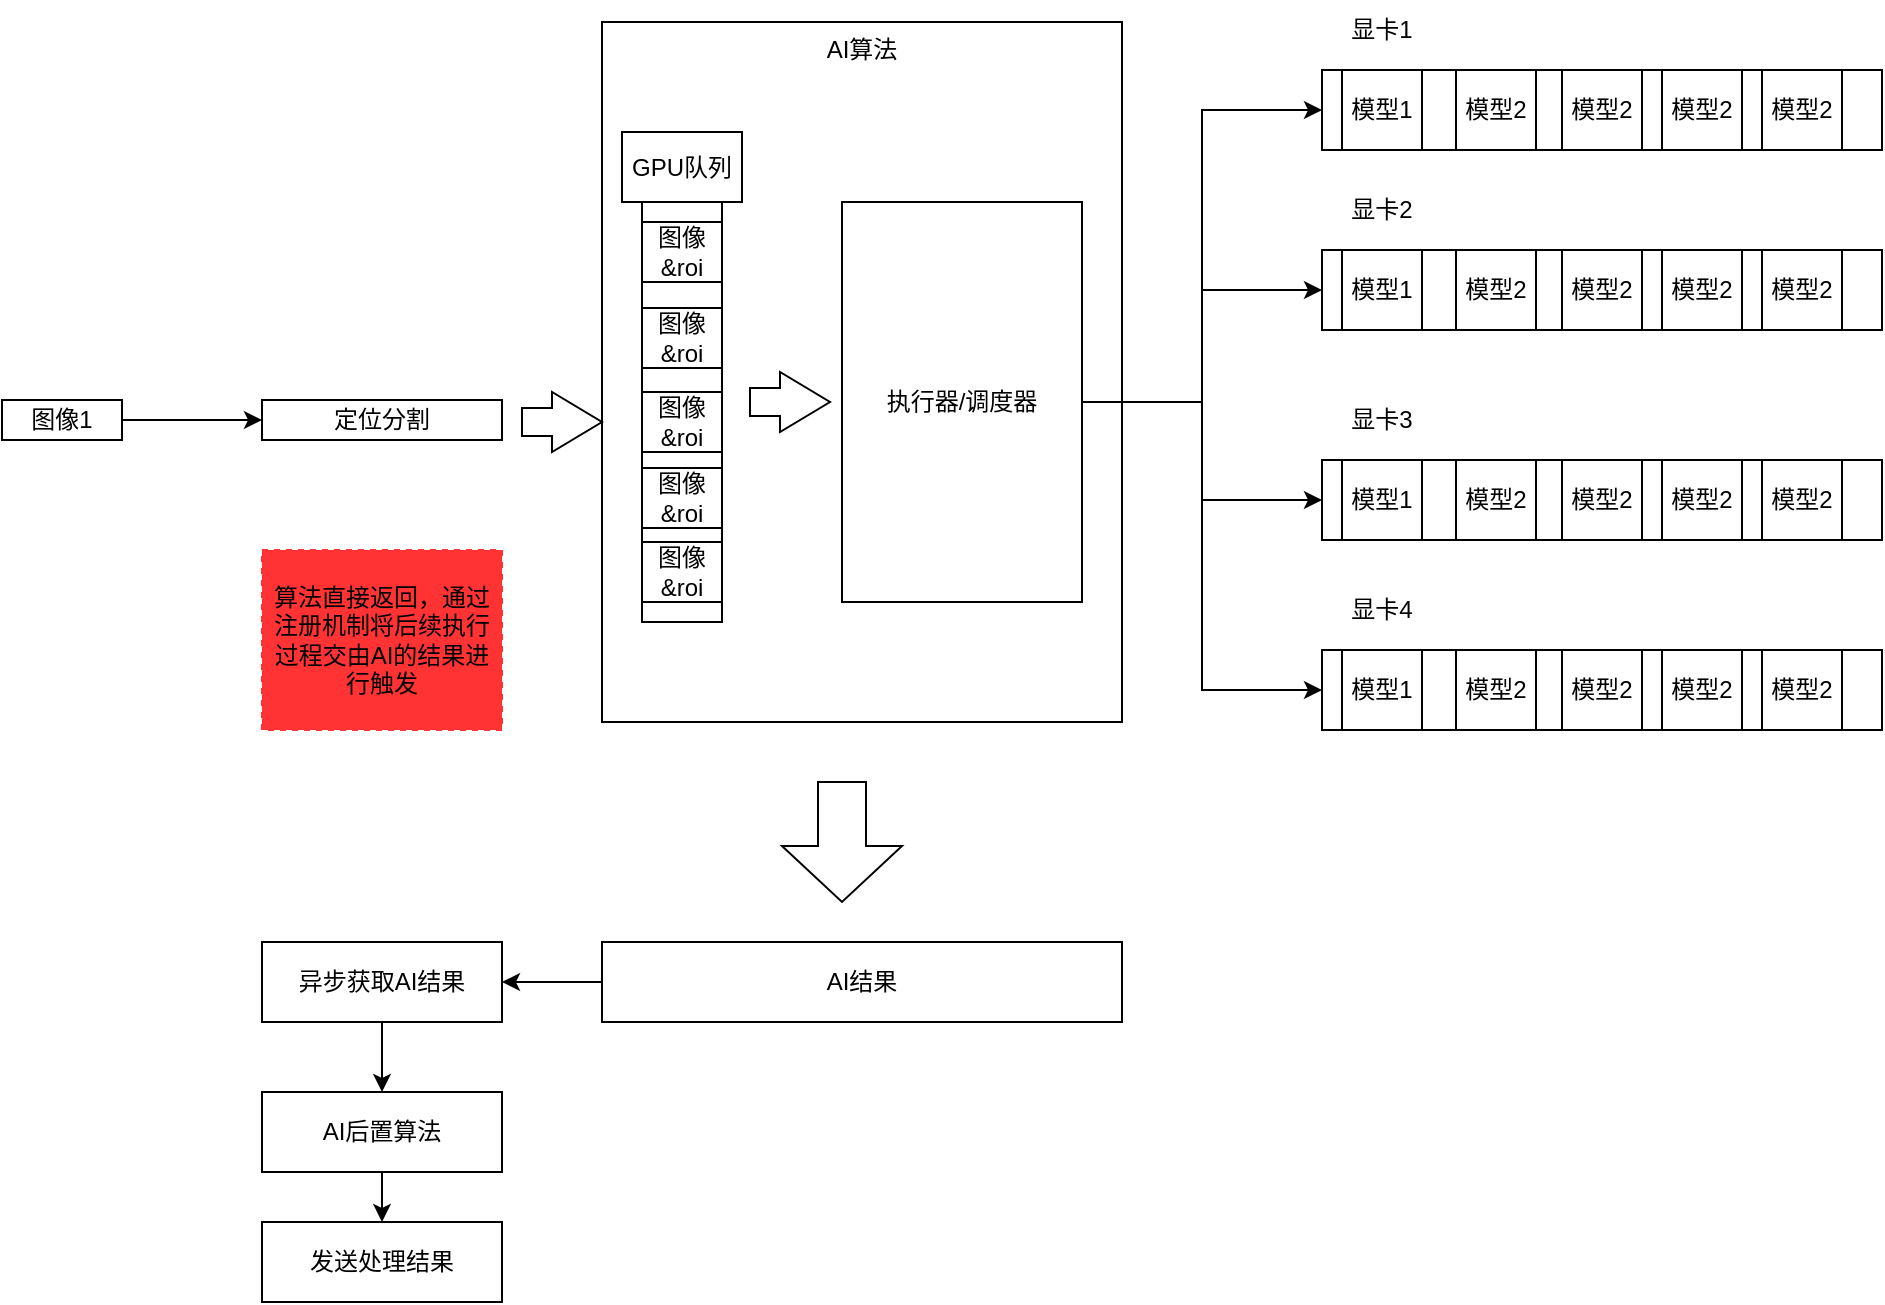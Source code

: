 <mxfile version="21.1.1" type="github">
  <diagram name="第 1 页" id="UZ4egAG0o7tEr1WiE8b2">
    <mxGraphModel dx="1377" dy="796" grid="1" gridSize="10" guides="1" tooltips="1" connect="1" arrows="1" fold="1" page="1" pageScale="1" pageWidth="827" pageHeight="1169" math="0" shadow="0">
      <root>
        <mxCell id="0" />
        <mxCell id="1" parent="0" />
        <mxCell id="Z1307xzisx2XiNyjA5QF-12" value="AI算法" style="rounded=0;whiteSpace=wrap;html=1;verticalAlign=top;" vertex="1" parent="1">
          <mxGeometry x="370" y="50" width="260" height="350" as="geometry" />
        </mxCell>
        <mxCell id="Z1307xzisx2XiNyjA5QF-25" style="edgeStyle=orthogonalEdgeStyle;rounded=0;orthogonalLoop=1;jettySize=auto;html=1;exitX=1;exitY=0.5;exitDx=0;exitDy=0;entryX=0;entryY=0.5;entryDx=0;entryDy=0;" edge="1" parent="1" source="Z1307xzisx2XiNyjA5QF-1" target="Z1307xzisx2XiNyjA5QF-6">
          <mxGeometry relative="1" as="geometry" />
        </mxCell>
        <mxCell id="Z1307xzisx2XiNyjA5QF-1" value="图像1" style="rounded=0;whiteSpace=wrap;html=1;" vertex="1" parent="1">
          <mxGeometry x="70" y="239" width="60" height="20" as="geometry" />
        </mxCell>
        <mxCell id="Z1307xzisx2XiNyjA5QF-6" value="定位分割" style="rounded=0;whiteSpace=wrap;html=1;" vertex="1" parent="1">
          <mxGeometry x="200" y="239" width="120" height="20" as="geometry" />
        </mxCell>
        <mxCell id="Z1307xzisx2XiNyjA5QF-13" value="" style="rounded=0;whiteSpace=wrap;html=1;" vertex="1" parent="1">
          <mxGeometry x="390" y="140" width="40" height="210" as="geometry" />
        </mxCell>
        <mxCell id="Z1307xzisx2XiNyjA5QF-49" style="edgeStyle=orthogonalEdgeStyle;rounded=0;orthogonalLoop=1;jettySize=auto;html=1;exitX=1;exitY=0.5;exitDx=0;exitDy=0;entryX=0;entryY=0.5;entryDx=0;entryDy=0;" edge="1" parent="1" source="Z1307xzisx2XiNyjA5QF-14" target="Z1307xzisx2XiNyjA5QF-15">
          <mxGeometry relative="1" as="geometry" />
        </mxCell>
        <mxCell id="Z1307xzisx2XiNyjA5QF-71" style="edgeStyle=orthogonalEdgeStyle;rounded=0;orthogonalLoop=1;jettySize=auto;html=1;exitX=1;exitY=0.5;exitDx=0;exitDy=0;entryX=0;entryY=0.5;entryDx=0;entryDy=0;" edge="1" parent="1" source="Z1307xzisx2XiNyjA5QF-14" target="Z1307xzisx2XiNyjA5QF-57">
          <mxGeometry relative="1" as="geometry" />
        </mxCell>
        <mxCell id="Z1307xzisx2XiNyjA5QF-72" style="edgeStyle=orthogonalEdgeStyle;rounded=0;orthogonalLoop=1;jettySize=auto;html=1;exitX=1;exitY=0.5;exitDx=0;exitDy=0;" edge="1" parent="1" source="Z1307xzisx2XiNyjA5QF-14" target="Z1307xzisx2XiNyjA5QF-50">
          <mxGeometry relative="1" as="geometry" />
        </mxCell>
        <mxCell id="Z1307xzisx2XiNyjA5QF-73" style="edgeStyle=orthogonalEdgeStyle;rounded=0;orthogonalLoop=1;jettySize=auto;html=1;exitX=1;exitY=0.5;exitDx=0;exitDy=0;entryX=0;entryY=0.5;entryDx=0;entryDy=0;" edge="1" parent="1" source="Z1307xzisx2XiNyjA5QF-14" target="Z1307xzisx2XiNyjA5QF-64">
          <mxGeometry relative="1" as="geometry" />
        </mxCell>
        <mxCell id="Z1307xzisx2XiNyjA5QF-14" value="执行器/调度器" style="rounded=0;whiteSpace=wrap;html=1;" vertex="1" parent="1">
          <mxGeometry x="490" y="140" width="120" height="200" as="geometry" />
        </mxCell>
        <mxCell id="Z1307xzisx2XiNyjA5QF-15" value="" style="rounded=0;whiteSpace=wrap;html=1;" vertex="1" parent="1">
          <mxGeometry x="730" y="74" width="280" height="40" as="geometry" />
        </mxCell>
        <mxCell id="Z1307xzisx2XiNyjA5QF-20" value="图像&amp;amp;roi" style="rounded=0;whiteSpace=wrap;html=1;" vertex="1" parent="1">
          <mxGeometry x="390" y="150" width="40" height="30" as="geometry" />
        </mxCell>
        <mxCell id="Z1307xzisx2XiNyjA5QF-21" value="图像&amp;amp;roi" style="rounded=0;whiteSpace=wrap;html=1;" vertex="1" parent="1">
          <mxGeometry x="390" y="193" width="40" height="30" as="geometry" />
        </mxCell>
        <mxCell id="Z1307xzisx2XiNyjA5QF-22" value="图像&amp;amp;roi" style="rounded=0;whiteSpace=wrap;html=1;" vertex="1" parent="1">
          <mxGeometry x="390" y="235" width="40" height="30" as="geometry" />
        </mxCell>
        <mxCell id="Z1307xzisx2XiNyjA5QF-23" value="图像&amp;amp;roi" style="rounded=0;whiteSpace=wrap;html=1;" vertex="1" parent="1">
          <mxGeometry x="390" y="273" width="40" height="30" as="geometry" />
        </mxCell>
        <mxCell id="Z1307xzisx2XiNyjA5QF-24" value="图像&amp;amp;roi" style="rounded=0;whiteSpace=wrap;html=1;" vertex="1" parent="1">
          <mxGeometry x="390" y="310" width="40" height="30" as="geometry" />
        </mxCell>
        <mxCell id="Z1307xzisx2XiNyjA5QF-35" value="" style="html=1;shadow=0;dashed=0;align=center;verticalAlign=middle;shape=mxgraph.arrows2.arrow;dy=0.53;dx=25;notch=0;" vertex="1" parent="1">
          <mxGeometry x="330" y="235" width="40" height="30" as="geometry" />
        </mxCell>
        <mxCell id="Z1307xzisx2XiNyjA5QF-37" value="GPU队列" style="rounded=0;whiteSpace=wrap;html=1;" vertex="1" parent="1">
          <mxGeometry x="380" y="105" width="60" height="35" as="geometry" />
        </mxCell>
        <mxCell id="Z1307xzisx2XiNyjA5QF-40" value="" style="html=1;shadow=0;dashed=0;align=center;verticalAlign=middle;shape=mxgraph.arrows2.arrow;dy=0.53;dx=25;notch=0;" vertex="1" parent="1">
          <mxGeometry x="444" y="225" width="40" height="30" as="geometry" />
        </mxCell>
        <mxCell id="Z1307xzisx2XiNyjA5QF-43" value="模型1" style="rounded=0;whiteSpace=wrap;html=1;" vertex="1" parent="1">
          <mxGeometry x="740" y="74" width="40" height="40" as="geometry" />
        </mxCell>
        <mxCell id="Z1307xzisx2XiNyjA5QF-44" value="模型2" style="rounded=0;whiteSpace=wrap;html=1;" vertex="1" parent="1">
          <mxGeometry x="797" y="74" width="40" height="40" as="geometry" />
        </mxCell>
        <mxCell id="Z1307xzisx2XiNyjA5QF-45" value="模型2" style="rounded=0;whiteSpace=wrap;html=1;" vertex="1" parent="1">
          <mxGeometry x="850" y="74" width="40" height="40" as="geometry" />
        </mxCell>
        <mxCell id="Z1307xzisx2XiNyjA5QF-46" value="模型2" style="rounded=0;whiteSpace=wrap;html=1;" vertex="1" parent="1">
          <mxGeometry x="900" y="74" width="40" height="40" as="geometry" />
        </mxCell>
        <mxCell id="Z1307xzisx2XiNyjA5QF-47" value="模型2" style="rounded=0;whiteSpace=wrap;html=1;" vertex="1" parent="1">
          <mxGeometry x="950" y="74" width="40" height="40" as="geometry" />
        </mxCell>
        <mxCell id="Z1307xzisx2XiNyjA5QF-48" value="显卡1" style="text;html=1;strokeColor=none;fillColor=none;align=center;verticalAlign=middle;whiteSpace=wrap;rounded=0;" vertex="1" parent="1">
          <mxGeometry x="730" y="39" width="60" height="30" as="geometry" />
        </mxCell>
        <mxCell id="Z1307xzisx2XiNyjA5QF-50" value="" style="rounded=0;whiteSpace=wrap;html=1;" vertex="1" parent="1">
          <mxGeometry x="730" y="164" width="280" height="40" as="geometry" />
        </mxCell>
        <mxCell id="Z1307xzisx2XiNyjA5QF-51" value="模型1" style="rounded=0;whiteSpace=wrap;html=1;" vertex="1" parent="1">
          <mxGeometry x="740" y="164" width="40" height="40" as="geometry" />
        </mxCell>
        <mxCell id="Z1307xzisx2XiNyjA5QF-52" value="模型2" style="rounded=0;whiteSpace=wrap;html=1;" vertex="1" parent="1">
          <mxGeometry x="797" y="164" width="40" height="40" as="geometry" />
        </mxCell>
        <mxCell id="Z1307xzisx2XiNyjA5QF-53" value="模型2" style="rounded=0;whiteSpace=wrap;html=1;" vertex="1" parent="1">
          <mxGeometry x="850" y="164" width="40" height="40" as="geometry" />
        </mxCell>
        <mxCell id="Z1307xzisx2XiNyjA5QF-54" value="模型2" style="rounded=0;whiteSpace=wrap;html=1;" vertex="1" parent="1">
          <mxGeometry x="900" y="164" width="40" height="40" as="geometry" />
        </mxCell>
        <mxCell id="Z1307xzisx2XiNyjA5QF-55" value="模型2" style="rounded=0;whiteSpace=wrap;html=1;" vertex="1" parent="1">
          <mxGeometry x="950" y="164" width="40" height="40" as="geometry" />
        </mxCell>
        <mxCell id="Z1307xzisx2XiNyjA5QF-56" value="显卡2" style="text;html=1;strokeColor=none;fillColor=none;align=center;verticalAlign=middle;whiteSpace=wrap;rounded=0;" vertex="1" parent="1">
          <mxGeometry x="730" y="129" width="60" height="30" as="geometry" />
        </mxCell>
        <mxCell id="Z1307xzisx2XiNyjA5QF-57" value="" style="rounded=0;whiteSpace=wrap;html=1;" vertex="1" parent="1">
          <mxGeometry x="730" y="269" width="280" height="40" as="geometry" />
        </mxCell>
        <mxCell id="Z1307xzisx2XiNyjA5QF-58" value="模型1" style="rounded=0;whiteSpace=wrap;html=1;" vertex="1" parent="1">
          <mxGeometry x="740" y="269" width="40" height="40" as="geometry" />
        </mxCell>
        <mxCell id="Z1307xzisx2XiNyjA5QF-59" value="模型2" style="rounded=0;whiteSpace=wrap;html=1;" vertex="1" parent="1">
          <mxGeometry x="797" y="269" width="40" height="40" as="geometry" />
        </mxCell>
        <mxCell id="Z1307xzisx2XiNyjA5QF-60" value="模型2" style="rounded=0;whiteSpace=wrap;html=1;" vertex="1" parent="1">
          <mxGeometry x="850" y="269" width="40" height="40" as="geometry" />
        </mxCell>
        <mxCell id="Z1307xzisx2XiNyjA5QF-61" value="模型2" style="rounded=0;whiteSpace=wrap;html=1;" vertex="1" parent="1">
          <mxGeometry x="900" y="269" width="40" height="40" as="geometry" />
        </mxCell>
        <mxCell id="Z1307xzisx2XiNyjA5QF-62" value="模型2" style="rounded=0;whiteSpace=wrap;html=1;" vertex="1" parent="1">
          <mxGeometry x="950" y="269" width="40" height="40" as="geometry" />
        </mxCell>
        <mxCell id="Z1307xzisx2XiNyjA5QF-63" value="显卡3" style="text;html=1;strokeColor=none;fillColor=none;align=center;verticalAlign=middle;whiteSpace=wrap;rounded=0;" vertex="1" parent="1">
          <mxGeometry x="730" y="234" width="60" height="30" as="geometry" />
        </mxCell>
        <mxCell id="Z1307xzisx2XiNyjA5QF-64" value="" style="rounded=0;whiteSpace=wrap;html=1;" vertex="1" parent="1">
          <mxGeometry x="730" y="364" width="280" height="40" as="geometry" />
        </mxCell>
        <mxCell id="Z1307xzisx2XiNyjA5QF-65" value="模型1" style="rounded=0;whiteSpace=wrap;html=1;" vertex="1" parent="1">
          <mxGeometry x="740" y="364" width="40" height="40" as="geometry" />
        </mxCell>
        <mxCell id="Z1307xzisx2XiNyjA5QF-66" value="模型2" style="rounded=0;whiteSpace=wrap;html=1;" vertex="1" parent="1">
          <mxGeometry x="797" y="364" width="40" height="40" as="geometry" />
        </mxCell>
        <mxCell id="Z1307xzisx2XiNyjA5QF-67" value="模型2" style="rounded=0;whiteSpace=wrap;html=1;" vertex="1" parent="1">
          <mxGeometry x="850" y="364" width="40" height="40" as="geometry" />
        </mxCell>
        <mxCell id="Z1307xzisx2XiNyjA5QF-68" value="模型2" style="rounded=0;whiteSpace=wrap;html=1;" vertex="1" parent="1">
          <mxGeometry x="900" y="364" width="40" height="40" as="geometry" />
        </mxCell>
        <mxCell id="Z1307xzisx2XiNyjA5QF-69" value="模型2" style="rounded=0;whiteSpace=wrap;html=1;" vertex="1" parent="1">
          <mxGeometry x="950" y="364" width="40" height="40" as="geometry" />
        </mxCell>
        <mxCell id="Z1307xzisx2XiNyjA5QF-70" value="显卡4" style="text;html=1;strokeColor=none;fillColor=none;align=center;verticalAlign=middle;whiteSpace=wrap;rounded=0;" vertex="1" parent="1">
          <mxGeometry x="730" y="329" width="60" height="30" as="geometry" />
        </mxCell>
        <mxCell id="Z1307xzisx2XiNyjA5QF-83" style="edgeStyle=orthogonalEdgeStyle;rounded=0;orthogonalLoop=1;jettySize=auto;html=1;exitX=0;exitY=0.5;exitDx=0;exitDy=0;entryX=1;entryY=0.5;entryDx=0;entryDy=0;" edge="1" parent="1" source="Z1307xzisx2XiNyjA5QF-74" target="Z1307xzisx2XiNyjA5QF-77">
          <mxGeometry relative="1" as="geometry" />
        </mxCell>
        <mxCell id="Z1307xzisx2XiNyjA5QF-74" value="AI结果" style="rounded=0;whiteSpace=wrap;html=1;" vertex="1" parent="1">
          <mxGeometry x="370" y="510" width="260" height="40" as="geometry" />
        </mxCell>
        <mxCell id="Z1307xzisx2XiNyjA5QF-75" value="" style="html=1;shadow=0;dashed=0;align=center;verticalAlign=middle;shape=mxgraph.arrows2.arrow;dy=0.6;dx=28;direction=south;notch=0;" vertex="1" parent="1">
          <mxGeometry x="460" y="430" width="60" height="60" as="geometry" />
        </mxCell>
        <mxCell id="Z1307xzisx2XiNyjA5QF-81" style="edgeStyle=orthogonalEdgeStyle;rounded=0;orthogonalLoop=1;jettySize=auto;html=1;exitX=0.5;exitY=1;exitDx=0;exitDy=0;" edge="1" parent="1" source="Z1307xzisx2XiNyjA5QF-77" target="Z1307xzisx2XiNyjA5QF-79">
          <mxGeometry relative="1" as="geometry" />
        </mxCell>
        <mxCell id="Z1307xzisx2XiNyjA5QF-77" value="异步获取AI结果" style="rounded=0;whiteSpace=wrap;html=1;" vertex="1" parent="1">
          <mxGeometry x="200" y="510" width="120" height="40" as="geometry" />
        </mxCell>
        <mxCell id="Z1307xzisx2XiNyjA5QF-82" style="edgeStyle=orthogonalEdgeStyle;rounded=0;orthogonalLoop=1;jettySize=auto;html=1;exitX=0.5;exitY=1;exitDx=0;exitDy=0;entryX=0.5;entryY=0;entryDx=0;entryDy=0;" edge="1" parent="1" source="Z1307xzisx2XiNyjA5QF-79" target="Z1307xzisx2XiNyjA5QF-80">
          <mxGeometry relative="1" as="geometry" />
        </mxCell>
        <mxCell id="Z1307xzisx2XiNyjA5QF-79" value="AI后置算法" style="rounded=0;whiteSpace=wrap;html=1;" vertex="1" parent="1">
          <mxGeometry x="200" y="585" width="120" height="40" as="geometry" />
        </mxCell>
        <mxCell id="Z1307xzisx2XiNyjA5QF-80" value="发送处理结果" style="rounded=0;whiteSpace=wrap;html=1;" vertex="1" parent="1">
          <mxGeometry x="200" y="650" width="120" height="40" as="geometry" />
        </mxCell>
        <mxCell id="Z1307xzisx2XiNyjA5QF-85" value="算法直接返回，通过注册机制将后续执行过程交由AI的结果进行触发" style="rounded=0;whiteSpace=wrap;html=1;dashed=1;strokeColor=#FF3333;fillColor=#FF3333;" vertex="1" parent="1">
          <mxGeometry x="200" y="314" width="120" height="90" as="geometry" />
        </mxCell>
      </root>
    </mxGraphModel>
  </diagram>
</mxfile>
